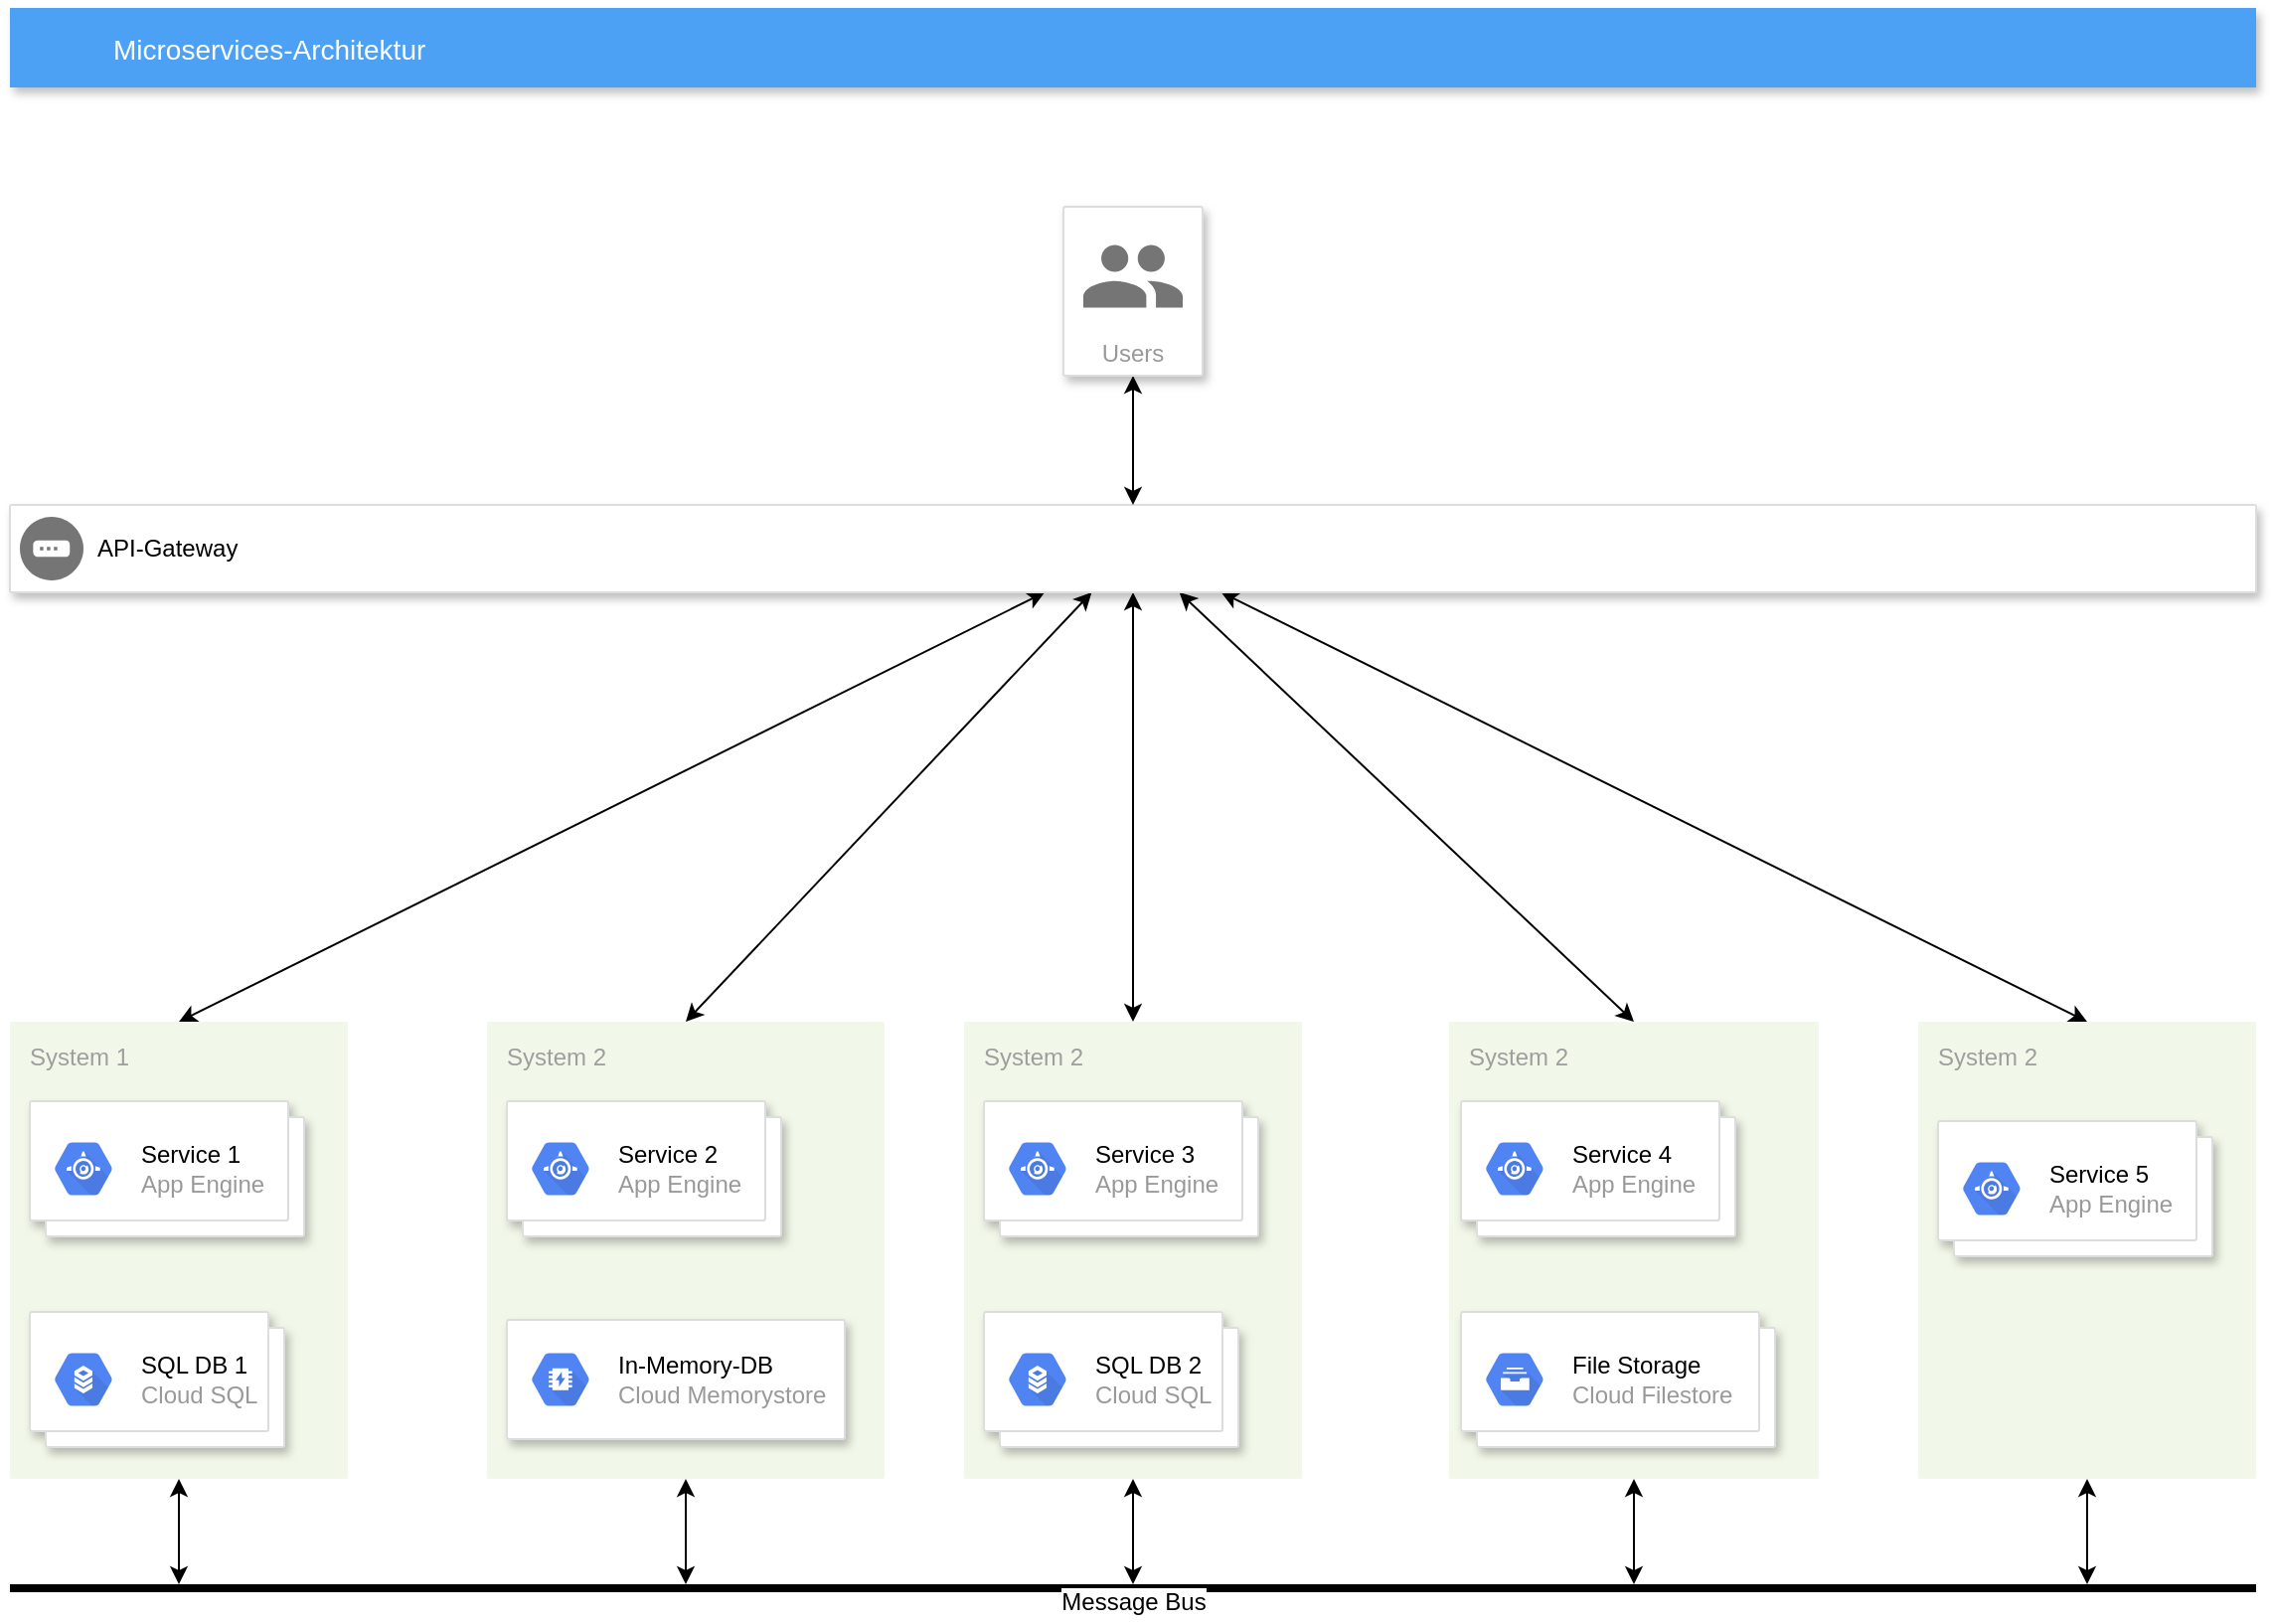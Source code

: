 <mxfile version="13.9.9" type="device"><diagram id="d1ab7348-05c3-a1e3-ca4d-12c340fd6b49" name="Page-1"><mxGraphModel dx="2212" dy="1728" grid="1" gridSize="10" guides="1" tooltips="1" connect="1" arrows="1" fold="1" page="1" pageScale="1" pageWidth="1169" pageHeight="827" background="#ffffff" math="0" shadow="0"><root><mxCell id="0"/><mxCell id="1" parent="0"/><mxCell id="qk61Yp2VNx0gO9AIDgKw-213" style="edgeStyle=none;rounded=0;orthogonalLoop=1;jettySize=auto;html=1;exitX=0.5;exitY=1;exitDx=0;exitDy=0;exitPerimeter=0;startArrow=classic;startFill=1;" edge="1" parent="1" source="qk61Yp2VNx0gO9AIDgKw-201" target="qk61Yp2VNx0gO9AIDgKw-202"><mxGeometry relative="1" as="geometry"/></mxCell><mxCell id="qk61Yp2VNx0gO9AIDgKw-201" value="System 2" style="points=[[0,0,0],[0.25,0,0],[0.5,0,0],[0.75,0,0],[1,0,0],[1,0.25,0],[1,0.5,0],[1,0.75,0],[1,1,0],[0.75,1,0],[0.5,1,0],[0.25,1,0],[0,1,0],[0,0.75,0],[0,0.5,0],[0,0.25,0]];rounded=1;absoluteArcSize=1;arcSize=2;html=1;strokeColor=none;gradientColor=none;shadow=0;dashed=0;fontSize=12;fontColor=#9E9E9E;align=left;verticalAlign=top;spacing=10;spacingTop=-4;fillColor=#F1F8E9;" vertex="1" parent="1"><mxGeometry x="1000" y="520" width="170" height="230" as="geometry"/></mxCell><mxCell id="qk61Yp2VNx0gO9AIDgKw-212" style="edgeStyle=none;rounded=0;orthogonalLoop=1;jettySize=auto;html=1;exitX=0.5;exitY=1;exitDx=0;exitDy=0;exitPerimeter=0;startArrow=classic;startFill=1;" edge="1" parent="1" source="qk61Yp2VNx0gO9AIDgKw-200" target="qk61Yp2VNx0gO9AIDgKw-202"><mxGeometry relative="1" as="geometry"/></mxCell><mxCell id="qk61Yp2VNx0gO9AIDgKw-200" value="System 2" style="points=[[0,0,0],[0.25,0,0],[0.5,0,0],[0.75,0,0],[1,0,0],[1,0.25,0],[1,0.5,0],[1,0.75,0],[1,1,0],[0.75,1,0],[0.5,1,0],[0.25,1,0],[0,1,0],[0,0.75,0],[0,0.5,0],[0,0.25,0]];rounded=1;absoluteArcSize=1;arcSize=2;html=1;strokeColor=none;gradientColor=none;shadow=0;dashed=0;fontSize=12;fontColor=#9E9E9E;align=left;verticalAlign=top;spacing=10;spacingTop=-4;fillColor=#F1F8E9;" vertex="1" parent="1"><mxGeometry x="764" y="520" width="186" height="230" as="geometry"/></mxCell><mxCell id="qk61Yp2VNx0gO9AIDgKw-211" style="edgeStyle=none;rounded=0;orthogonalLoop=1;jettySize=auto;html=1;exitX=0.5;exitY=1;exitDx=0;exitDy=0;exitPerimeter=0;startArrow=classic;startFill=1;" edge="1" parent="1" source="qk61Yp2VNx0gO9AIDgKw-199" target="qk61Yp2VNx0gO9AIDgKw-202"><mxGeometry relative="1" as="geometry"/></mxCell><mxCell id="qk61Yp2VNx0gO9AIDgKw-199" value="System 2" style="points=[[0,0,0],[0.25,0,0],[0.5,0,0],[0.75,0,0],[1,0,0],[1,0.25,0],[1,0.5,0],[1,0.75,0],[1,1,0],[0.75,1,0],[0.5,1,0],[0.25,1,0],[0,1,0],[0,0.75,0],[0,0.5,0],[0,0.25,0]];rounded=1;absoluteArcSize=1;arcSize=2;html=1;strokeColor=none;gradientColor=none;shadow=0;dashed=0;fontSize=12;fontColor=#9E9E9E;align=left;verticalAlign=top;spacing=10;spacingTop=-4;fillColor=#F1F8E9;" vertex="1" parent="1"><mxGeometry x="520" y="520" width="170" height="230" as="geometry"/></mxCell><mxCell id="qk61Yp2VNx0gO9AIDgKw-210" style="edgeStyle=none;rounded=0;orthogonalLoop=1;jettySize=auto;html=1;exitX=0.5;exitY=1;exitDx=0;exitDy=0;exitPerimeter=0;startArrow=classic;startFill=1;" edge="1" parent="1" source="qk61Yp2VNx0gO9AIDgKw-197" target="qk61Yp2VNx0gO9AIDgKw-202"><mxGeometry relative="1" as="geometry"/></mxCell><mxCell id="qk61Yp2VNx0gO9AIDgKw-197" value="System 2" style="points=[[0,0,0],[0.25,0,0],[0.5,0,0],[0.75,0,0],[1,0,0],[1,0.25,0],[1,0.5,0],[1,0.75,0],[1,1,0],[0.75,1,0],[0.5,1,0],[0.25,1,0],[0,1,0],[0,0.75,0],[0,0.5,0],[0,0.25,0]];rounded=1;absoluteArcSize=1;arcSize=2;html=1;strokeColor=none;gradientColor=none;shadow=0;dashed=0;fontSize=12;fontColor=#9E9E9E;align=left;verticalAlign=top;spacing=10;spacingTop=-4;fillColor=#F1F8E9;" vertex="1" parent="1"><mxGeometry x="280" y="520" width="200" height="230" as="geometry"/></mxCell><mxCell id="qk61Yp2VNx0gO9AIDgKw-209" style="edgeStyle=none;rounded=0;orthogonalLoop=1;jettySize=auto;html=1;startArrow=classic;startFill=1;" edge="1" parent="1" source="qk61Yp2VNx0gO9AIDgKw-194" target="qk61Yp2VNx0gO9AIDgKw-202"><mxGeometry relative="1" as="geometry"/></mxCell><mxCell id="qk61Yp2VNx0gO9AIDgKw-194" value="System 1" style="points=[[0,0,0],[0.25,0,0],[0.5,0,0],[0.75,0,0],[1,0,0],[1,0.25,0],[1,0.5,0],[1,0.75,0],[1,1,0],[0.75,1,0],[0.5,1,0],[0.25,1,0],[0,1,0],[0,0.75,0],[0,0.5,0],[0,0.25,0]];rounded=1;absoluteArcSize=1;arcSize=2;html=1;strokeColor=none;gradientColor=none;shadow=0;dashed=0;fontSize=12;fontColor=#9E9E9E;align=left;verticalAlign=top;spacing=10;spacingTop=-4;fillColor=#F1F8E9;" vertex="1" parent="1"><mxGeometry x="40" y="520" width="170" height="230" as="geometry"/></mxCell><mxCell id="qk61Yp2VNx0gO9AIDgKw-203" style="edgeStyle=none;rounded=0;orthogonalLoop=1;jettySize=auto;html=1;entryX=0.5;entryY=0;entryDx=0;entryDy=0;entryPerimeter=0;startArrow=classic;startFill=1;" edge="1" parent="1" source="qk61Yp2VNx0gO9AIDgKw-164" target="qk61Yp2VNx0gO9AIDgKw-194"><mxGeometry relative="1" as="geometry"/></mxCell><mxCell id="qk61Yp2VNx0gO9AIDgKw-204" style="edgeStyle=none;rounded=0;orthogonalLoop=1;jettySize=auto;html=1;entryX=0.5;entryY=0;entryDx=0;entryDy=0;entryPerimeter=0;startArrow=classic;startFill=1;" edge="1" parent="1" source="qk61Yp2VNx0gO9AIDgKw-164" target="qk61Yp2VNx0gO9AIDgKw-197"><mxGeometry relative="1" as="geometry"/></mxCell><mxCell id="qk61Yp2VNx0gO9AIDgKw-205" style="edgeStyle=none;rounded=0;orthogonalLoop=1;jettySize=auto;html=1;entryX=0.5;entryY=0;entryDx=0;entryDy=0;entryPerimeter=0;startArrow=classic;startFill=1;" edge="1" parent="1" source="qk61Yp2VNx0gO9AIDgKw-164" target="qk61Yp2VNx0gO9AIDgKw-199"><mxGeometry relative="1" as="geometry"/></mxCell><mxCell id="qk61Yp2VNx0gO9AIDgKw-206" style="edgeStyle=none;rounded=0;orthogonalLoop=1;jettySize=auto;html=1;entryX=0.5;entryY=0;entryDx=0;entryDy=0;entryPerimeter=0;startArrow=classic;startFill=1;" edge="1" parent="1" source="qk61Yp2VNx0gO9AIDgKw-164" target="qk61Yp2VNx0gO9AIDgKw-200"><mxGeometry relative="1" as="geometry"/></mxCell><mxCell id="qk61Yp2VNx0gO9AIDgKw-207" style="edgeStyle=none;rounded=0;orthogonalLoop=1;jettySize=auto;html=1;entryX=0.5;entryY=0;entryDx=0;entryDy=0;entryPerimeter=0;startArrow=classic;startFill=1;" edge="1" parent="1" source="qk61Yp2VNx0gO9AIDgKw-164" target="qk61Yp2VNx0gO9AIDgKw-201"><mxGeometry relative="1" as="geometry"/></mxCell><mxCell id="qk61Yp2VNx0gO9AIDgKw-164" value="" style="strokeColor=#dddddd;shadow=1;strokeWidth=1;rounded=1;absoluteArcSize=1;arcSize=2;" vertex="1" parent="1"><mxGeometry x="40" y="260" width="1130" height="44" as="geometry"/></mxCell><mxCell id="qk61Yp2VNx0gO9AIDgKw-165" value="API-Gateway" style="dashed=0;connectable=0;html=1;fillColor=#757575;strokeColor=none;shape=mxgraph.gcp2.gateway;part=1;labelPosition=right;verticalLabelPosition=middle;align=left;verticalAlign=middle;spacingLeft=5;fontSize=12;" vertex="1" parent="qk61Yp2VNx0gO9AIDgKw-164"><mxGeometry y="0.5" width="32" height="32" relative="1" as="geometry"><mxPoint x="5" y="-16" as="offset"/></mxGeometry></mxCell><mxCell id="qk61Yp2VNx0gO9AIDgKw-166" value="Microservices-Architektur" style="fillColor=#4DA1F5;strokeColor=none;shadow=1;gradientColor=none;fontSize=14;align=left;spacingLeft=50;fontColor=#ffffff;" vertex="1" parent="1"><mxGeometry x="40" y="10" width="1130" height="40" as="geometry"/></mxCell><mxCell id="qk61Yp2VNx0gO9AIDgKw-215" style="edgeStyle=none;rounded=0;orthogonalLoop=1;jettySize=auto;html=1;entryX=0.5;entryY=0;entryDx=0;entryDy=0;startArrow=classic;startFill=1;" edge="1" parent="1" source="qk61Yp2VNx0gO9AIDgKw-169" target="qk61Yp2VNx0gO9AIDgKw-164"><mxGeometry relative="1" as="geometry"/></mxCell><mxCell id="qk61Yp2VNx0gO9AIDgKw-169" value="Users" style="strokeColor=#dddddd;shadow=1;strokeWidth=1;rounded=1;absoluteArcSize=1;arcSize=2;labelPosition=center;verticalLabelPosition=middle;align=center;verticalAlign=bottom;spacingLeft=0;fontColor=#999999;fontSize=12;whiteSpace=wrap;spacingBottom=2;" vertex="1" parent="1"><mxGeometry x="570" y="110" width="70" height="85" as="geometry"/></mxCell><mxCell id="qk61Yp2VNx0gO9AIDgKw-170" value="" style="dashed=0;connectable=0;html=1;fillColor=#757575;strokeColor=none;shape=mxgraph.gcp2.users;part=1;" vertex="1" parent="qk61Yp2VNx0gO9AIDgKw-169"><mxGeometry x="0.5" width="50" height="31.5" relative="1" as="geometry"><mxPoint x="-25" y="19.25" as="offset"/></mxGeometry></mxCell><mxCell id="qk61Yp2VNx0gO9AIDgKw-171" value="" style="shape=mxgraph.gcp2.doubleRect;strokeColor=#dddddd;shadow=1;strokeWidth=1;" vertex="1" parent="1"><mxGeometry x="770" y="666" width="158" height="68" as="geometry"/></mxCell><mxCell id="qk61Yp2VNx0gO9AIDgKw-172" value="&lt;font color=&quot;#000000&quot;&gt;File Storage&lt;/font&gt;&lt;br&gt;Cloud Filestore" style="dashed=0;connectable=0;html=1;fillColor=#5184F3;strokeColor=none;shape=mxgraph.gcp2.hexIcon;prIcon=cloud_filestore;part=1;labelPosition=right;verticalLabelPosition=middle;align=left;verticalAlign=middle;spacingLeft=5;fontColor=#999999;fontSize=12;" vertex="1" parent="qk61Yp2VNx0gO9AIDgKw-171"><mxGeometry y="0.5" width="44" height="39" relative="1" as="geometry"><mxPoint x="5" y="-19.5" as="offset"/></mxGeometry></mxCell><mxCell id="qk61Yp2VNx0gO9AIDgKw-173" value="" style="shape=mxgraph.gcp2.doubleRect;strokeColor=#dddddd;shadow=1;strokeWidth=1;" vertex="1" parent="1"><mxGeometry x="50" y="666" width="128" height="68" as="geometry"/></mxCell><mxCell id="qk61Yp2VNx0gO9AIDgKw-174" value="&lt;font color=&quot;#000000&quot;&gt;SQL DB 1&lt;/font&gt;&lt;br&gt;Cloud SQL" style="dashed=0;connectable=0;html=1;fillColor=#5184F3;strokeColor=none;shape=mxgraph.gcp2.hexIcon;prIcon=cloud_sql;part=1;labelPosition=right;verticalLabelPosition=middle;align=left;verticalAlign=middle;spacingLeft=5;fontColor=#999999;fontSize=12;" vertex="1" parent="qk61Yp2VNx0gO9AIDgKw-173"><mxGeometry y="0.5" width="44" height="39" relative="1" as="geometry"><mxPoint x="5" y="-19.5" as="offset"/></mxGeometry></mxCell><mxCell id="qk61Yp2VNx0gO9AIDgKw-175" value="" style="shape=mxgraph.gcp2.doubleRect;strokeColor=#dddddd;shadow=1;strokeWidth=1;" vertex="1" parent="1"><mxGeometry x="530" y="666" width="128" height="68" as="geometry"/></mxCell><mxCell id="qk61Yp2VNx0gO9AIDgKw-176" value="&lt;font color=&quot;#000000&quot;&gt;SQL DB 2&lt;/font&gt;&lt;br&gt;Cloud SQL" style="dashed=0;connectable=0;html=1;fillColor=#5184F3;strokeColor=none;shape=mxgraph.gcp2.hexIcon;prIcon=cloud_sql;part=1;labelPosition=right;verticalLabelPosition=middle;align=left;verticalAlign=middle;spacingLeft=5;fontColor=#999999;fontSize=12;" vertex="1" parent="qk61Yp2VNx0gO9AIDgKw-175"><mxGeometry y="0.5" width="44" height="39" relative="1" as="geometry"><mxPoint x="5" y="-19.5" as="offset"/></mxGeometry></mxCell><mxCell id="qk61Yp2VNx0gO9AIDgKw-179" value="" style="strokeColor=#dddddd;shadow=1;strokeWidth=1;rounded=1;absoluteArcSize=1;arcSize=2;" vertex="1" parent="1"><mxGeometry x="290" y="670" width="170" height="60" as="geometry"/></mxCell><mxCell id="qk61Yp2VNx0gO9AIDgKw-180" value="&lt;font color=&quot;#000000&quot;&gt;In-Memory-DB&lt;/font&gt;&lt;br&gt;Cloud Memorystore" style="dashed=0;connectable=0;html=1;fillColor=#5184F3;strokeColor=none;shape=mxgraph.gcp2.hexIcon;prIcon=cloud_memorystore;part=1;labelPosition=right;verticalLabelPosition=middle;align=left;verticalAlign=middle;spacingLeft=5;fontColor=#999999;fontSize=12;" vertex="1" parent="qk61Yp2VNx0gO9AIDgKw-179"><mxGeometry y="0.5" width="44" height="39" relative="1" as="geometry"><mxPoint x="5" y="-19.5" as="offset"/></mxGeometry></mxCell><mxCell id="qk61Yp2VNx0gO9AIDgKw-181" value="" style="shape=mxgraph.gcp2.doubleRect;strokeColor=#dddddd;shadow=1;strokeWidth=1;" vertex="1" parent="1"><mxGeometry x="50" y="560" width="138" height="68" as="geometry"/></mxCell><mxCell id="qk61Yp2VNx0gO9AIDgKw-182" value="&lt;font color=&quot;#000000&quot;&gt;Service 1&lt;/font&gt;&lt;br&gt;App Engine" style="dashed=0;connectable=0;html=1;fillColor=#5184F3;strokeColor=none;shape=mxgraph.gcp2.hexIcon;prIcon=app_engine;part=1;labelPosition=right;verticalLabelPosition=middle;align=left;verticalAlign=middle;spacingLeft=5;fontColor=#999999;fontSize=12;" vertex="1" parent="qk61Yp2VNx0gO9AIDgKw-181"><mxGeometry y="0.5" width="44" height="39" relative="1" as="geometry"><mxPoint x="5" y="-19.5" as="offset"/></mxGeometry></mxCell><mxCell id="qk61Yp2VNx0gO9AIDgKw-183" value="" style="shape=mxgraph.gcp2.doubleRect;strokeColor=#dddddd;shadow=1;strokeWidth=1;" vertex="1" parent="1"><mxGeometry x="770" y="560" width="138" height="68" as="geometry"/></mxCell><mxCell id="qk61Yp2VNx0gO9AIDgKw-184" value="&lt;font color=&quot;#000000&quot;&gt;Service 4&lt;/font&gt;&lt;br&gt;App Engine" style="dashed=0;connectable=0;html=1;fillColor=#5184F3;strokeColor=none;shape=mxgraph.gcp2.hexIcon;prIcon=app_engine;part=1;labelPosition=right;verticalLabelPosition=middle;align=left;verticalAlign=middle;spacingLeft=5;fontColor=#999999;fontSize=12;" vertex="1" parent="qk61Yp2VNx0gO9AIDgKw-183"><mxGeometry y="0.5" width="44" height="39" relative="1" as="geometry"><mxPoint x="5" y="-19.5" as="offset"/></mxGeometry></mxCell><mxCell id="qk61Yp2VNx0gO9AIDgKw-185" value="" style="shape=mxgraph.gcp2.doubleRect;strokeColor=#dddddd;shadow=1;strokeWidth=1;" vertex="1" parent="1"><mxGeometry x="290" y="560" width="138" height="68" as="geometry"/></mxCell><mxCell id="qk61Yp2VNx0gO9AIDgKw-186" value="&lt;font color=&quot;#000000&quot;&gt;Service 2&lt;/font&gt;&lt;br&gt;App Engine" style="dashed=0;connectable=0;html=1;fillColor=#5184F3;strokeColor=none;shape=mxgraph.gcp2.hexIcon;prIcon=app_engine;part=1;labelPosition=right;verticalLabelPosition=middle;align=left;verticalAlign=middle;spacingLeft=5;fontColor=#999999;fontSize=12;" vertex="1" parent="qk61Yp2VNx0gO9AIDgKw-185"><mxGeometry y="0.5" width="44" height="39" relative="1" as="geometry"><mxPoint x="5" y="-19.5" as="offset"/></mxGeometry></mxCell><mxCell id="qk61Yp2VNx0gO9AIDgKw-187" value="" style="shape=mxgraph.gcp2.doubleRect;strokeColor=#dddddd;shadow=1;strokeWidth=1;" vertex="1" parent="1"><mxGeometry x="530" y="560" width="138" height="68" as="geometry"/></mxCell><mxCell id="qk61Yp2VNx0gO9AIDgKw-188" value="&lt;font color=&quot;#000000&quot;&gt;Service 3&lt;/font&gt;&lt;br&gt;App Engine" style="dashed=0;connectable=0;html=1;fillColor=#5184F3;strokeColor=none;shape=mxgraph.gcp2.hexIcon;prIcon=app_engine;part=1;labelPosition=right;verticalLabelPosition=middle;align=left;verticalAlign=middle;spacingLeft=5;fontColor=#999999;fontSize=12;" vertex="1" parent="qk61Yp2VNx0gO9AIDgKw-187"><mxGeometry y="0.5" width="44" height="39" relative="1" as="geometry"><mxPoint x="5" y="-19.5" as="offset"/></mxGeometry></mxCell><mxCell id="qk61Yp2VNx0gO9AIDgKw-190" value="" style="shape=mxgraph.gcp2.doubleRect;strokeColor=#dddddd;shadow=1;strokeWidth=1;" vertex="1" parent="1"><mxGeometry x="1010" y="570" width="138" height="68" as="geometry"/></mxCell><mxCell id="qk61Yp2VNx0gO9AIDgKw-191" value="&lt;font color=&quot;#000000&quot;&gt;Service 5&lt;/font&gt;&lt;br&gt;App Engine" style="dashed=0;connectable=0;html=1;fillColor=#5184F3;strokeColor=none;shape=mxgraph.gcp2.hexIcon;prIcon=app_engine;part=1;labelPosition=right;verticalLabelPosition=middle;align=left;verticalAlign=middle;spacingLeft=5;fontColor=#999999;fontSize=12;" vertex="1" parent="qk61Yp2VNx0gO9AIDgKw-190"><mxGeometry y="0.5" width="44" height="39" relative="1" as="geometry"><mxPoint x="5" y="-19.5" as="offset"/></mxGeometry></mxCell><mxCell id="qk61Yp2VNx0gO9AIDgKw-202" value="Message Bus" style="line;strokeWidth=4;html=1;perimeter=backbonePerimeter;points=[];outlineConnect=0;" vertex="1" parent="1"><mxGeometry x="40" y="790" width="1130" height="30" as="geometry"/></mxCell></root></mxGraphModel></diagram></mxfile>